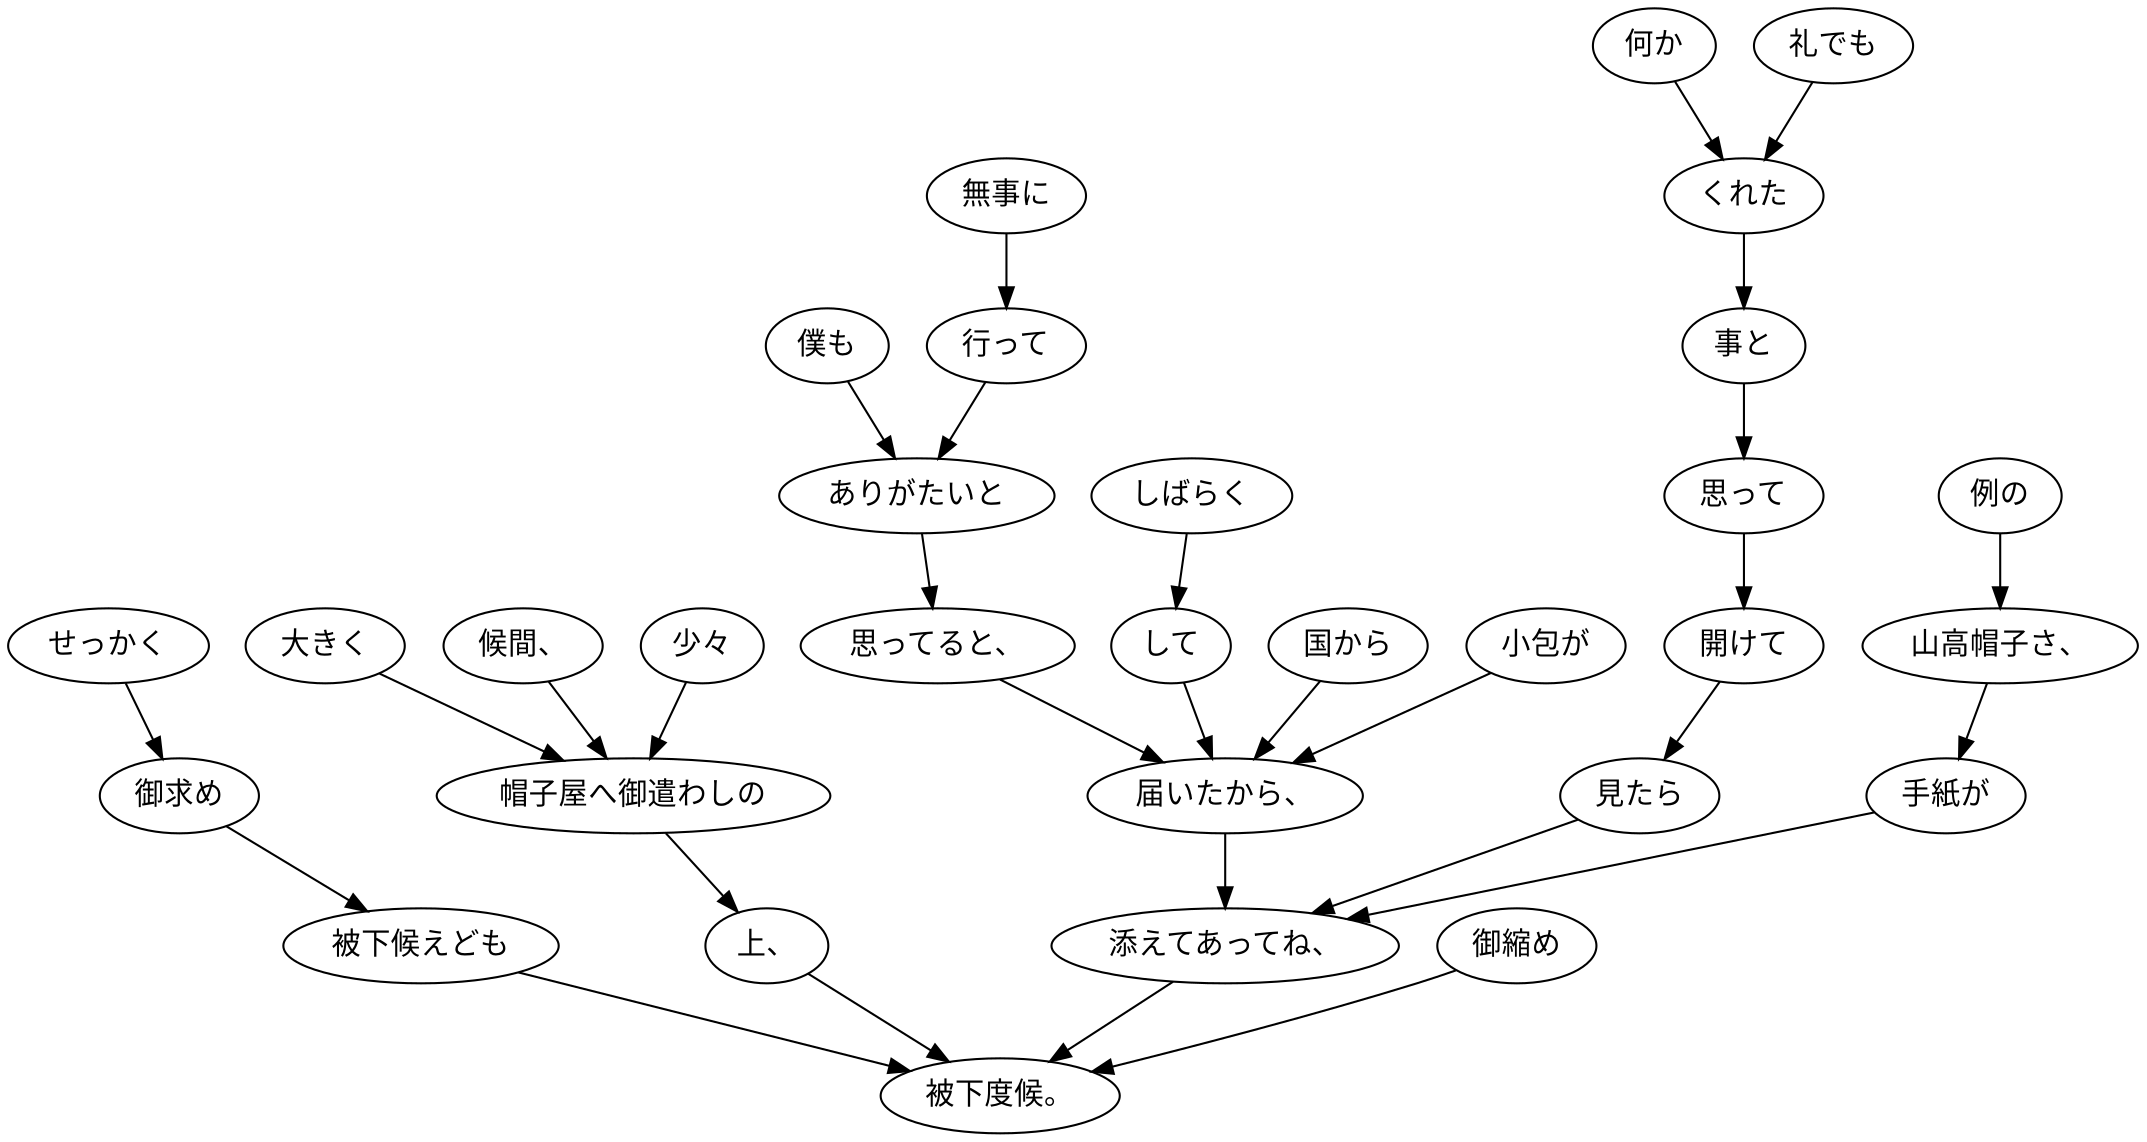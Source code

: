 digraph graph1762 {
	node0 [label="僕も"];
	node1 [label="無事に"];
	node2 [label="行って"];
	node3 [label="ありがたいと"];
	node4 [label="思ってると、"];
	node5 [label="しばらく"];
	node6 [label="して"];
	node7 [label="国から"];
	node8 [label="小包が"];
	node9 [label="届いたから、"];
	node10 [label="何か"];
	node11 [label="礼でも"];
	node12 [label="くれた"];
	node13 [label="事と"];
	node14 [label="思って"];
	node15 [label="開けて"];
	node16 [label="見たら"];
	node17 [label="例の"];
	node18 [label="山高帽子さ、"];
	node19 [label="手紙が"];
	node20 [label="添えてあってね、"];
	node21 [label="せっかく"];
	node22 [label="御求め"];
	node23 [label="被下候えども"];
	node24 [label="少々"];
	node25 [label="大きく"];
	node26 [label="候間、"];
	node27 [label="帽子屋へ御遣わしの"];
	node28 [label="上、"];
	node29 [label="御縮め"];
	node30 [label="被下度候。"];
	node0 -> node3;
	node1 -> node2;
	node2 -> node3;
	node3 -> node4;
	node4 -> node9;
	node5 -> node6;
	node6 -> node9;
	node7 -> node9;
	node8 -> node9;
	node9 -> node20;
	node10 -> node12;
	node11 -> node12;
	node12 -> node13;
	node13 -> node14;
	node14 -> node15;
	node15 -> node16;
	node16 -> node20;
	node17 -> node18;
	node18 -> node19;
	node19 -> node20;
	node20 -> node30;
	node21 -> node22;
	node22 -> node23;
	node23 -> node30;
	node24 -> node27;
	node25 -> node27;
	node26 -> node27;
	node27 -> node28;
	node28 -> node30;
	node29 -> node30;
}
